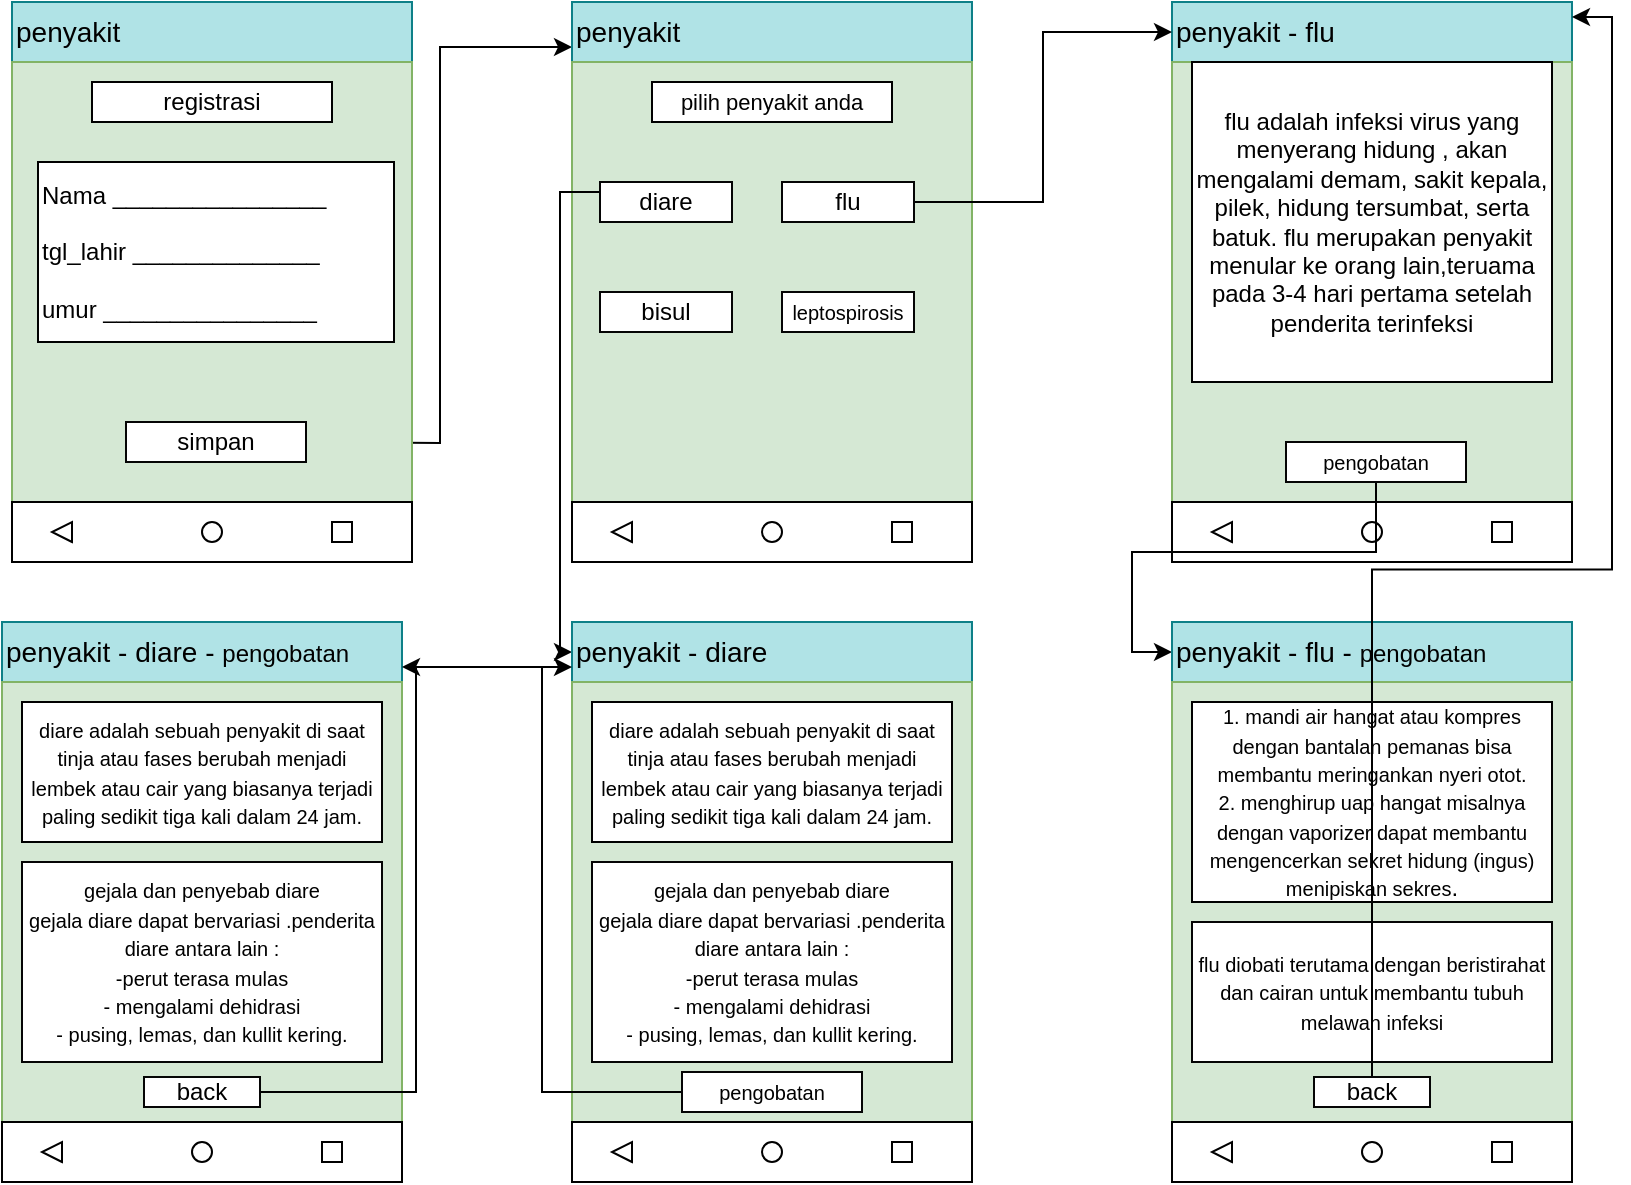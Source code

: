 <mxfile version="12.3.3" type="github" pages="1"><diagram id="SXvJ921dlD82eQDyXwKN" name="Page-1"><mxGraphModel dx="854" dy="465" grid="1" gridSize="10" guides="1" tooltips="1" connect="1" arrows="1" fold="1" page="1" pageScale="1" pageWidth="850" pageHeight="1100" math="0" shadow="0"><root><mxCell id="0"/><mxCell id="1" parent="0"/><mxCell id="W7dKOmMcjTmsVUGTGy06-35" style="edgeStyle=orthogonalEdgeStyle;rounded=0;orthogonalLoop=1;jettySize=auto;html=1;entryX=0;entryY=0.75;entryDx=0;entryDy=0;" edge="1" parent="1" target="W7dKOmMcjTmsVUGTGy06-12"><mxGeometry relative="1" as="geometry"><mxPoint x="197" y="260" as="sourcePoint"/></mxGeometry></mxCell><mxCell id="W7dKOmMcjTmsVUGTGy06-1" value="&lt;div align=&quot;left&quot;&gt;&lt;font style=&quot;font-size: 14px&quot;&gt;penyakit&lt;/font&gt;&lt;/div&gt;" style="rounded=0;whiteSpace=wrap;html=1;fillColor=#b0e3e6;strokeColor=#0e8088;align=left;" vertex="1" parent="1"><mxGeometry x="50" y="40" width="200" height="30" as="geometry"/></mxCell><mxCell id="W7dKOmMcjTmsVUGTGy06-2" value="" style="rounded=0;whiteSpace=wrap;html=1;fillColor=#d5e8d4;strokeColor=#82b366;" vertex="1" parent="1"><mxGeometry x="50" y="70" width="200" height="250" as="geometry"/></mxCell><mxCell id="W7dKOmMcjTmsVUGTGy06-3" value="" style="rounded=0;whiteSpace=wrap;html=1;" vertex="1" parent="1"><mxGeometry x="50" y="290" width="200" height="30" as="geometry"/></mxCell><mxCell id="W7dKOmMcjTmsVUGTGy06-4" value="" style="triangle;whiteSpace=wrap;html=1;rotation=180;" vertex="1" parent="1"><mxGeometry x="70" y="300" width="10" height="10" as="geometry"/></mxCell><mxCell id="W7dKOmMcjTmsVUGTGy06-7" value="" style="ellipse;whiteSpace=wrap;html=1;aspect=fixed;" vertex="1" parent="1"><mxGeometry x="145" y="300" width="10" height="10" as="geometry"/></mxCell><mxCell id="W7dKOmMcjTmsVUGTGy06-8" value="" style="whiteSpace=wrap;html=1;aspect=fixed;" vertex="1" parent="1"><mxGeometry x="210" y="300" width="10" height="10" as="geometry"/></mxCell><mxCell id="W7dKOmMcjTmsVUGTGy06-9" value="registrasi" style="rounded=0;whiteSpace=wrap;html=1;" vertex="1" parent="1"><mxGeometry x="90" y="80" width="120" height="20" as="geometry"/></mxCell><mxCell id="W7dKOmMcjTmsVUGTGy06-10" value="&lt;div align=&quot;left&quot;&gt;Nama ________________&lt;/div&gt;&lt;div align=&quot;left&quot;&gt;&lt;br&gt;&lt;/div&gt;&lt;div align=&quot;left&quot;&gt;tgl_lahir ______________&lt;/div&gt;&lt;div align=&quot;left&quot;&gt;&lt;br&gt;&lt;/div&gt;&lt;div align=&quot;left&quot;&gt;umur ________________&lt;br&gt;&lt;/div&gt;" style="rounded=0;whiteSpace=wrap;html=1;align=left;" vertex="1" parent="1"><mxGeometry x="63" y="120" width="178" height="90" as="geometry"/></mxCell><mxCell id="W7dKOmMcjTmsVUGTGy06-11" value="simpan" style="rounded=0;whiteSpace=wrap;html=1;strokeColor=#050505;fillColor=#FFFFFF;" vertex="1" parent="1"><mxGeometry x="107" y="250" width="90" height="20" as="geometry"/></mxCell><mxCell id="W7dKOmMcjTmsVUGTGy06-12" value="&lt;div align=&quot;left&quot;&gt;&lt;font style=&quot;font-size: 14px&quot;&gt;penyakit&lt;/font&gt;&lt;/div&gt;" style="rounded=0;whiteSpace=wrap;html=1;fillColor=#b0e3e6;strokeColor=#0e8088;align=left;" vertex="1" parent="1"><mxGeometry x="330" y="40" width="200" height="30" as="geometry"/></mxCell><mxCell id="W7dKOmMcjTmsVUGTGy06-13" value="" style="rounded=0;whiteSpace=wrap;html=1;fillColor=#d5e8d4;strokeColor=#82b366;" vertex="1" parent="1"><mxGeometry x="330" y="70" width="200" height="250" as="geometry"/></mxCell><mxCell id="W7dKOmMcjTmsVUGTGy06-14" value="" style="rounded=0;whiteSpace=wrap;html=1;" vertex="1" parent="1"><mxGeometry x="330" y="290" width="200" height="30" as="geometry"/></mxCell><mxCell id="W7dKOmMcjTmsVUGTGy06-15" value="" style="triangle;whiteSpace=wrap;html=1;rotation=180;" vertex="1" parent="1"><mxGeometry x="350" y="300" width="10" height="10" as="geometry"/></mxCell><mxCell id="W7dKOmMcjTmsVUGTGy06-16" value="" style="ellipse;whiteSpace=wrap;html=1;aspect=fixed;" vertex="1" parent="1"><mxGeometry x="425" y="300" width="10" height="10" as="geometry"/></mxCell><mxCell id="W7dKOmMcjTmsVUGTGy06-17" value="" style="whiteSpace=wrap;html=1;aspect=fixed;" vertex="1" parent="1"><mxGeometry x="490" y="300" width="10" height="10" as="geometry"/></mxCell><mxCell id="W7dKOmMcjTmsVUGTGy06-18" value="&lt;font style=&quot;font-size: 11px&quot;&gt;pilih penyakit anda&lt;/font&gt;" style="rounded=0;whiteSpace=wrap;html=1;" vertex="1" parent="1"><mxGeometry x="370" y="80" width="120" height="20" as="geometry"/></mxCell><mxCell id="W7dKOmMcjTmsVUGTGy06-21" value="&lt;div align=&quot;left&quot;&gt;&lt;font style=&quot;font-size: 14px&quot;&gt;penyakit - flu&lt;br&gt;&lt;/font&gt;&lt;/div&gt;" style="rounded=0;whiteSpace=wrap;html=1;fillColor=#b0e3e6;strokeColor=#0e8088;align=left;" vertex="1" parent="1"><mxGeometry x="630" y="40" width="200" height="30" as="geometry"/></mxCell><mxCell id="W7dKOmMcjTmsVUGTGy06-22" value="" style="rounded=0;whiteSpace=wrap;html=1;fillColor=#d5e8d4;strokeColor=#82b366;" vertex="1" parent="1"><mxGeometry x="630" y="70" width="200" height="250" as="geometry"/></mxCell><mxCell id="W7dKOmMcjTmsVUGTGy06-23" value="" style="rounded=0;whiteSpace=wrap;html=1;" vertex="1" parent="1"><mxGeometry x="630" y="290" width="200" height="30" as="geometry"/></mxCell><mxCell id="W7dKOmMcjTmsVUGTGy06-24" value="" style="triangle;whiteSpace=wrap;html=1;rotation=180;" vertex="1" parent="1"><mxGeometry x="650" y="300" width="10" height="10" as="geometry"/></mxCell><mxCell id="W7dKOmMcjTmsVUGTGy06-25" value="" style="ellipse;whiteSpace=wrap;html=1;aspect=fixed;" vertex="1" parent="1"><mxGeometry x="725" y="300" width="10" height="10" as="geometry"/></mxCell><mxCell id="W7dKOmMcjTmsVUGTGy06-26" value="" style="whiteSpace=wrap;html=1;aspect=fixed;" vertex="1" parent="1"><mxGeometry x="790" y="300" width="10" height="10" as="geometry"/></mxCell><mxCell id="W7dKOmMcjTmsVUGTGy06-27" value="flu adalah infeksi virus yang menyerang hidung , akan mengalami demam, sakit kepala, pilek, hidung tersumbat, serta batuk. flu merupakan penyakit menular ke orang lain,teruama pada 3-4 hari pertama setelah penderita terinfeksi" style="rounded=0;whiteSpace=wrap;html=1;" vertex="1" parent="1"><mxGeometry x="640" y="70" width="180" height="160" as="geometry"/></mxCell><mxCell id="W7dKOmMcjTmsVUGTGy06-46" style="edgeStyle=orthogonalEdgeStyle;rounded=0;orthogonalLoop=1;jettySize=auto;html=1;entryX=0;entryY=0.5;entryDx=0;entryDy=0;" edge="1" parent="1" source="W7dKOmMcjTmsVUGTGy06-29" target="W7dKOmMcjTmsVUGTGy06-37"><mxGeometry relative="1" as="geometry"/></mxCell><mxCell id="W7dKOmMcjTmsVUGTGy06-29" value="&lt;font style=&quot;font-size: 10px&quot;&gt;pengobatan&lt;/font&gt;" style="rounded=0;whiteSpace=wrap;html=1;strokeColor=#050505;fillColor=#FFFFFF;" vertex="1" parent="1"><mxGeometry x="687" y="260" width="90" height="20" as="geometry"/></mxCell><mxCell id="W7dKOmMcjTmsVUGTGy06-59" style="edgeStyle=orthogonalEdgeStyle;rounded=0;orthogonalLoop=1;jettySize=auto;html=1;entryX=0;entryY=0.5;entryDx=0;entryDy=0;exitX=0;exitY=0.25;exitDx=0;exitDy=0;" edge="1" parent="1" source="W7dKOmMcjTmsVUGTGy06-30" target="W7dKOmMcjTmsVUGTGy06-49"><mxGeometry relative="1" as="geometry"/></mxCell><mxCell id="W7dKOmMcjTmsVUGTGy06-30" value="diare" style="rounded=0;whiteSpace=wrap;html=1;strokeColor=#050505;fillColor=#FFFFFF;" vertex="1" parent="1"><mxGeometry x="344" y="130" width="66" height="20" as="geometry"/></mxCell><mxCell id="W7dKOmMcjTmsVUGTGy06-36" style="edgeStyle=orthogonalEdgeStyle;rounded=0;orthogonalLoop=1;jettySize=auto;html=1;entryX=0;entryY=0.5;entryDx=0;entryDy=0;" edge="1" parent="1" source="W7dKOmMcjTmsVUGTGy06-32" target="W7dKOmMcjTmsVUGTGy06-21"><mxGeometry relative="1" as="geometry"/></mxCell><mxCell id="W7dKOmMcjTmsVUGTGy06-32" value="flu" style="rounded=0;whiteSpace=wrap;html=1;strokeColor=#050505;fillColor=#FFFFFF;" vertex="1" parent="1"><mxGeometry x="435" y="130" width="66" height="20" as="geometry"/></mxCell><mxCell id="W7dKOmMcjTmsVUGTGy06-33" value="bisul" style="rounded=0;whiteSpace=wrap;html=1;strokeColor=#050505;fillColor=#FFFFFF;" vertex="1" parent="1"><mxGeometry x="344" y="185" width="66" height="20" as="geometry"/></mxCell><mxCell id="W7dKOmMcjTmsVUGTGy06-34" value="&lt;font style=&quot;font-size: 10px&quot;&gt;leptospirosis&lt;/font&gt;" style="rounded=0;whiteSpace=wrap;html=1;strokeColor=#050505;fillColor=#FFFFFF;" vertex="1" parent="1"><mxGeometry x="435" y="185" width="66" height="20" as="geometry"/></mxCell><mxCell id="W7dKOmMcjTmsVUGTGy06-37" value="&lt;div align=&quot;left&quot;&gt;&lt;font style=&quot;font-size: 14px&quot;&gt;penyakit - flu - &lt;font style=&quot;font-size: 12px&quot;&gt;pengobatan&lt;/font&gt;&lt;br&gt;&lt;/font&gt;&lt;/div&gt;" style="rounded=0;whiteSpace=wrap;html=1;fillColor=#b0e3e6;strokeColor=#0e8088;align=left;" vertex="1" parent="1"><mxGeometry x="630" y="350" width="200" height="30" as="geometry"/></mxCell><mxCell id="W7dKOmMcjTmsVUGTGy06-38" value="" style="rounded=0;whiteSpace=wrap;html=1;fillColor=#d5e8d4;strokeColor=#82b366;" vertex="1" parent="1"><mxGeometry x="630" y="380" width="200" height="250" as="geometry"/></mxCell><mxCell id="W7dKOmMcjTmsVUGTGy06-39" value="" style="rounded=0;whiteSpace=wrap;html=1;" vertex="1" parent="1"><mxGeometry x="630" y="600" width="200" height="30" as="geometry"/></mxCell><mxCell id="W7dKOmMcjTmsVUGTGy06-40" value="" style="triangle;whiteSpace=wrap;html=1;rotation=180;" vertex="1" parent="1"><mxGeometry x="650" y="610" width="10" height="10" as="geometry"/></mxCell><mxCell id="W7dKOmMcjTmsVUGTGy06-41" value="" style="ellipse;whiteSpace=wrap;html=1;aspect=fixed;" vertex="1" parent="1"><mxGeometry x="725" y="610" width="10" height="10" as="geometry"/></mxCell><mxCell id="W7dKOmMcjTmsVUGTGy06-42" value="" style="whiteSpace=wrap;html=1;aspect=fixed;" vertex="1" parent="1"><mxGeometry x="790" y="610" width="10" height="10" as="geometry"/></mxCell><mxCell id="W7dKOmMcjTmsVUGTGy06-43" value="&lt;div&gt;&lt;font style=&quot;font-size: 10px&quot;&gt;1. mandi air hangat atau kompres dengan bantalan pemanas bisa membantu meringankan nyeri otot.&lt;/font&gt;&lt;/div&gt;&lt;div&gt;&lt;font style=&quot;font-size: 10px&quot;&gt;2. menghirup uap hangat misalnya dengan vaporizer dapat membantu mengencerkan sekret hidung (ingus) menipiskan sekres&lt;/font&gt;.&lt;br&gt;&lt;/div&gt;" style="rounded=0;whiteSpace=wrap;html=1;" vertex="1" parent="1"><mxGeometry x="640" y="390" width="180" height="100" as="geometry"/></mxCell><mxCell id="W7dKOmMcjTmsVUGTGy06-47" value="&lt;font style=&quot;font-size: 10px&quot;&gt;flu diobati terutama dengan beristirahat dan cairan untuk membantu tubuh melawan infeksi&lt;/font&gt;" style="rounded=0;whiteSpace=wrap;html=1;strokeColor=#050505;fillColor=#FFFFFF;" vertex="1" parent="1"><mxGeometry x="640" y="500" width="180" height="70" as="geometry"/></mxCell><mxCell id="W7dKOmMcjTmsVUGTGy06-58" style="edgeStyle=orthogonalEdgeStyle;rounded=0;orthogonalLoop=1;jettySize=auto;html=1;entryX=1;entryY=0.25;entryDx=0;entryDy=0;" edge="1" parent="1" source="W7dKOmMcjTmsVUGTGy06-48" target="W7dKOmMcjTmsVUGTGy06-21"><mxGeometry relative="1" as="geometry"/></mxCell><mxCell id="W7dKOmMcjTmsVUGTGy06-48" value="back" style="rounded=0;whiteSpace=wrap;html=1;strokeColor=#050505;fillColor=#FFFFFF;" vertex="1" parent="1"><mxGeometry x="701" y="577.5" width="58" height="15" as="geometry"/></mxCell><mxCell id="W7dKOmMcjTmsVUGTGy06-49" value="&lt;div align=&quot;left&quot;&gt;&lt;font style=&quot;font-size: 14px&quot;&gt;penyakit - diare &lt;br&gt;&lt;/font&gt;&lt;/div&gt;" style="rounded=0;whiteSpace=wrap;html=1;fillColor=#b0e3e6;strokeColor=#0e8088;align=left;" vertex="1" parent="1"><mxGeometry x="330" y="350" width="200" height="30" as="geometry"/></mxCell><mxCell id="W7dKOmMcjTmsVUGTGy06-50" value="" style="rounded=0;whiteSpace=wrap;html=1;fillColor=#d5e8d4;strokeColor=#82b366;" vertex="1" parent="1"><mxGeometry x="330" y="380" width="200" height="250" as="geometry"/></mxCell><mxCell id="W7dKOmMcjTmsVUGTGy06-51" value="" style="rounded=0;whiteSpace=wrap;html=1;" vertex="1" parent="1"><mxGeometry x="330" y="600" width="200" height="30" as="geometry"/></mxCell><mxCell id="W7dKOmMcjTmsVUGTGy06-52" value="" style="triangle;whiteSpace=wrap;html=1;rotation=180;" vertex="1" parent="1"><mxGeometry x="350" y="610" width="10" height="10" as="geometry"/></mxCell><mxCell id="W7dKOmMcjTmsVUGTGy06-53" value="" style="ellipse;whiteSpace=wrap;html=1;aspect=fixed;" vertex="1" parent="1"><mxGeometry x="425" y="610" width="10" height="10" as="geometry"/></mxCell><mxCell id="W7dKOmMcjTmsVUGTGy06-54" value="" style="whiteSpace=wrap;html=1;aspect=fixed;" vertex="1" parent="1"><mxGeometry x="490" y="610" width="10" height="10" as="geometry"/></mxCell><mxCell id="W7dKOmMcjTmsVUGTGy06-55" value="&lt;font style=&quot;font-size: 10px&quot;&gt;diare adalah sebuah penyakit di saat tinja atau fases berubah menjadi lembek atau cair yang biasanya terjadi paling sedikit tiga kali dalam 24 jam.&lt;/font&gt;" style="rounded=0;whiteSpace=wrap;html=1;" vertex="1" parent="1"><mxGeometry x="340" y="390" width="180" height="70" as="geometry"/></mxCell><mxCell id="W7dKOmMcjTmsVUGTGy06-56" value="&lt;div&gt;&lt;font style=&quot;font-size: 10px&quot;&gt;gejala dan penyebab diare&lt;/font&gt;&lt;/div&gt;&lt;div&gt;&lt;font style=&quot;font-size: 10px&quot;&gt;gejala diare dapat bervariasi .penderita diare antara lain : &lt;/font&gt;&lt;br&gt;&lt;/div&gt;&lt;div&gt;&lt;font style=&quot;font-size: 10px&quot;&gt;-perut terasa mulas&lt;/font&gt;&lt;/div&gt;&lt;div&gt;&lt;font style=&quot;font-size: 10px&quot;&gt;- mengalami dehidrasi&lt;/font&gt;&lt;/div&gt;&lt;div&gt;&lt;font style=&quot;font-size: 10px&quot;&gt;- pusing, lemas, dan kullit &lt;/font&gt;&lt;font style=&quot;font-size: 10px&quot;&gt;kering.&lt;/font&gt;&lt;br&gt;&lt;/div&gt;" style="rounded=0;whiteSpace=wrap;html=1;strokeColor=#050505;fillColor=#FFFFFF;" vertex="1" parent="1"><mxGeometry x="340" y="470" width="180" height="100" as="geometry"/></mxCell><mxCell id="W7dKOmMcjTmsVUGTGy06-62" value="&lt;div align=&quot;left&quot;&gt;&lt;font style=&quot;font-size: 14px&quot;&gt;penyakit - diare - &lt;font style=&quot;font-size: 12px&quot;&gt;pengobatan&lt;/font&gt; &lt;br&gt;&lt;/font&gt;&lt;/div&gt;" style="rounded=0;whiteSpace=wrap;html=1;fillColor=#b0e3e6;strokeColor=#0e8088;align=left;" vertex="1" parent="1"><mxGeometry x="45" y="350" width="200" height="30" as="geometry"/></mxCell><mxCell id="W7dKOmMcjTmsVUGTGy06-63" value="" style="rounded=0;whiteSpace=wrap;html=1;fillColor=#d5e8d4;strokeColor=#82b366;" vertex="1" parent="1"><mxGeometry x="45" y="380" width="200" height="250" as="geometry"/></mxCell><mxCell id="W7dKOmMcjTmsVUGTGy06-64" value="" style="rounded=0;whiteSpace=wrap;html=1;" vertex="1" parent="1"><mxGeometry x="45" y="600" width="200" height="30" as="geometry"/></mxCell><mxCell id="W7dKOmMcjTmsVUGTGy06-65" value="" style="triangle;whiteSpace=wrap;html=1;rotation=180;" vertex="1" parent="1"><mxGeometry x="65" y="610" width="10" height="10" as="geometry"/></mxCell><mxCell id="W7dKOmMcjTmsVUGTGy06-66" value="" style="ellipse;whiteSpace=wrap;html=1;aspect=fixed;" vertex="1" parent="1"><mxGeometry x="140" y="610" width="10" height="10" as="geometry"/></mxCell><mxCell id="W7dKOmMcjTmsVUGTGy06-67" value="" style="whiteSpace=wrap;html=1;aspect=fixed;" vertex="1" parent="1"><mxGeometry x="205" y="610" width="10" height="10" as="geometry"/></mxCell><mxCell id="W7dKOmMcjTmsVUGTGy06-68" value="&lt;font style=&quot;font-size: 10px&quot;&gt;diare adalah sebuah penyakit di saat tinja atau fases berubah menjadi lembek atau cair yang biasanya terjadi paling sedikit tiga kali dalam 24 jam.&lt;/font&gt;" style="rounded=0;whiteSpace=wrap;html=1;" vertex="1" parent="1"><mxGeometry x="55" y="390" width="180" height="70" as="geometry"/></mxCell><mxCell id="W7dKOmMcjTmsVUGTGy06-69" value="&lt;div&gt;&lt;font style=&quot;font-size: 10px&quot;&gt;gejala dan penyebab diare&lt;/font&gt;&lt;/div&gt;&lt;div&gt;&lt;font style=&quot;font-size: 10px&quot;&gt;gejala diare dapat bervariasi .penderita diare antara lain : &lt;/font&gt;&lt;br&gt;&lt;/div&gt;&lt;div&gt;&lt;font style=&quot;font-size: 10px&quot;&gt;-perut terasa mulas&lt;/font&gt;&lt;/div&gt;&lt;div&gt;&lt;font style=&quot;font-size: 10px&quot;&gt;- mengalami dehidrasi&lt;/font&gt;&lt;/div&gt;&lt;div&gt;&lt;font style=&quot;font-size: 10px&quot;&gt;- pusing, lemas, dan kullit &lt;/font&gt;&lt;font style=&quot;font-size: 10px&quot;&gt;kering.&lt;/font&gt;&lt;br&gt;&lt;/div&gt;" style="rounded=0;whiteSpace=wrap;html=1;strokeColor=#050505;fillColor=#FFFFFF;" vertex="1" parent="1"><mxGeometry x="55" y="470" width="180" height="100" as="geometry"/></mxCell><mxCell id="W7dKOmMcjTmsVUGTGy06-74" style="edgeStyle=orthogonalEdgeStyle;rounded=0;orthogonalLoop=1;jettySize=auto;html=1;entryX=0;entryY=0.75;entryDx=0;entryDy=0;" edge="1" parent="1" source="W7dKOmMcjTmsVUGTGy06-70" target="W7dKOmMcjTmsVUGTGy06-49"><mxGeometry relative="1" as="geometry"/></mxCell><mxCell id="W7dKOmMcjTmsVUGTGy06-70" value="back" style="rounded=0;whiteSpace=wrap;html=1;strokeColor=#050505;fillColor=#FFFFFF;" vertex="1" parent="1"><mxGeometry x="116" y="577.5" width="58" height="15" as="geometry"/></mxCell><mxCell id="W7dKOmMcjTmsVUGTGy06-72" style="edgeStyle=orthogonalEdgeStyle;rounded=0;orthogonalLoop=1;jettySize=auto;html=1;entryX=1;entryY=0.75;entryDx=0;entryDy=0;" edge="1" parent="1" source="W7dKOmMcjTmsVUGTGy06-71" target="W7dKOmMcjTmsVUGTGy06-62"><mxGeometry relative="1" as="geometry"/></mxCell><mxCell id="W7dKOmMcjTmsVUGTGy06-71" value="&lt;font style=&quot;font-size: 10px&quot;&gt;pengobatan&lt;/font&gt;" style="rounded=0;whiteSpace=wrap;html=1;strokeColor=#050505;fillColor=#FFFFFF;" vertex="1" parent="1"><mxGeometry x="385" y="575" width="90" height="20" as="geometry"/></mxCell></root></mxGraphModel></diagram></mxfile>